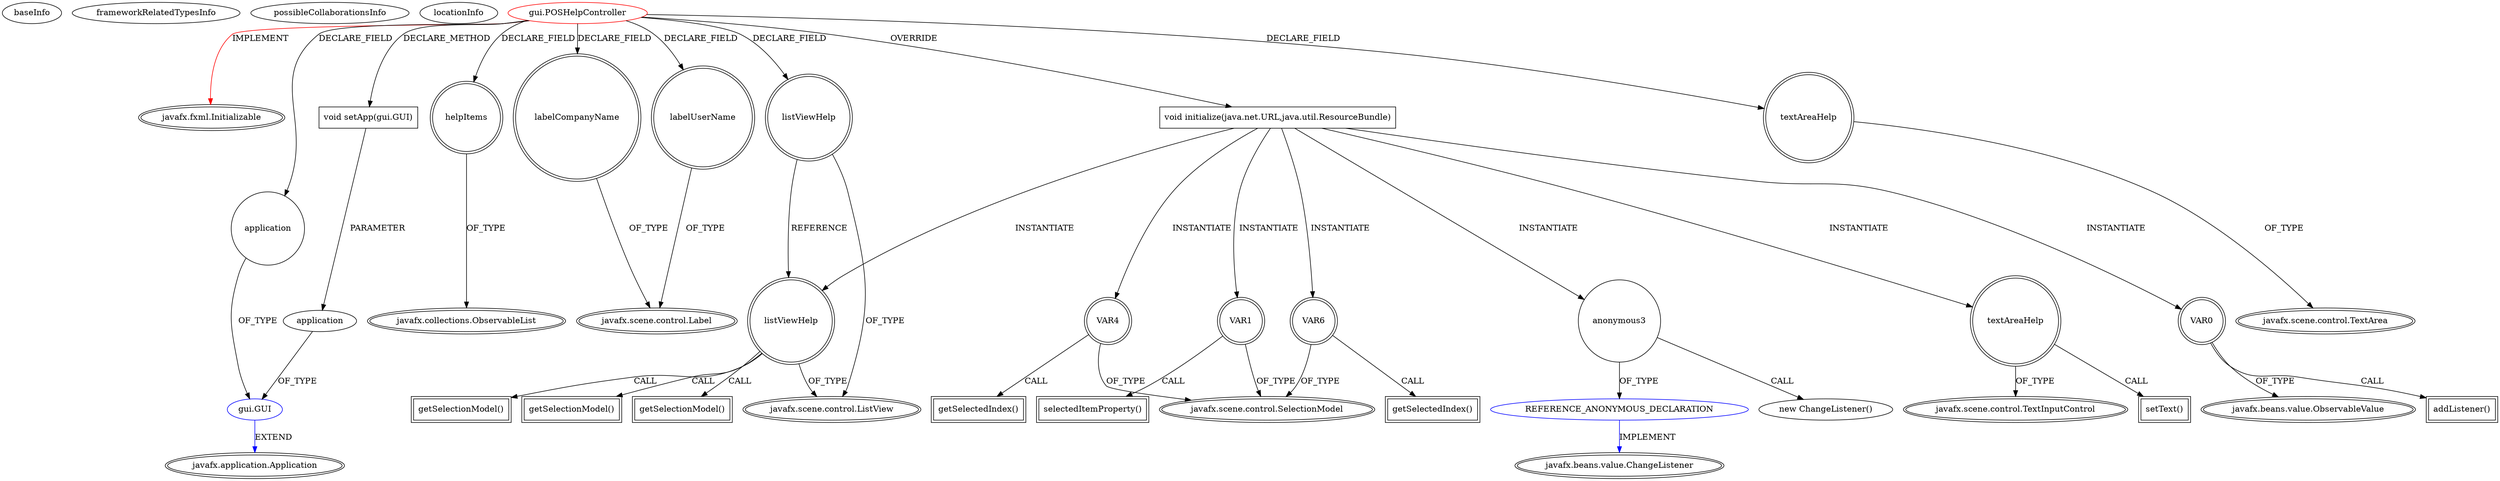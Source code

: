 digraph {
baseInfo[graphId=2211,category="extension_graph",isAnonymous=false,possibleRelation=true]
frameworkRelatedTypesInfo[0="javafx.fxml.Initializable"]
possibleCollaborationsInfo[0="2211~OVERRIDING_METHOD_DECLARATION-INSTANTIATION-~javafx.fxml.Initializable ~javafx.beans.value.ChangeListener ~false~true",1="2211~CLIENT_METHOD_DECLARATION-PARAMETER_DECLARATION-FIELD_DECLARATION-~javafx.fxml.Initializable ~javafx.application.Application ~false~false"]
locationInfo[projectName="bpaxson62-JavaFXPOS",filePath="/bpaxson62-JavaFXPOS/JavaFXPOS-master/src/gui/POSHelpController.java",contextSignature="POSHelpController",graphId="2211"]
0[label="gui.POSHelpController",vertexType="ROOT_CLIENT_CLASS_DECLARATION",isFrameworkType=false,color=red]
1[label="javafx.fxml.Initializable",vertexType="FRAMEWORK_INTERFACE_TYPE",isFrameworkType=true,peripheries=2]
2[label="application",vertexType="FIELD_DECLARATION",isFrameworkType=false,shape=circle]
3[label="gui.GUI",vertexType="REFERENCE_CLIENT_CLASS_DECLARATION",isFrameworkType=false,color=blue]
4[label="javafx.application.Application",vertexType="FRAMEWORK_CLASS_TYPE",isFrameworkType=true,peripheries=2]
5[label="helpItems",vertexType="FIELD_DECLARATION",isFrameworkType=true,peripheries=2,shape=circle]
6[label="javafx.collections.ObservableList",vertexType="FRAMEWORK_INTERFACE_TYPE",isFrameworkType=true,peripheries=2]
7[label="labelCompanyName",vertexType="FIELD_DECLARATION",isFrameworkType=true,peripheries=2,shape=circle]
8[label="javafx.scene.control.Label",vertexType="FRAMEWORK_CLASS_TYPE",isFrameworkType=true,peripheries=2]
9[label="labelUserName",vertexType="FIELD_DECLARATION",isFrameworkType=true,peripheries=2,shape=circle]
11[label="listViewHelp",vertexType="FIELD_DECLARATION",isFrameworkType=true,peripheries=2,shape=circle]
12[label="javafx.scene.control.ListView",vertexType="FRAMEWORK_CLASS_TYPE",isFrameworkType=true,peripheries=2]
13[label="textAreaHelp",vertexType="FIELD_DECLARATION",isFrameworkType=true,peripheries=2,shape=circle]
14[label="javafx.scene.control.TextArea",vertexType="FRAMEWORK_CLASS_TYPE",isFrameworkType=true,peripheries=2]
15[label="void initialize(java.net.URL,java.util.ResourceBundle)",vertexType="OVERRIDING_METHOD_DECLARATION",isFrameworkType=false,shape=box]
16[label="VAR0",vertexType="VARIABLE_EXPRESION",isFrameworkType=true,peripheries=2,shape=circle]
18[label="javafx.beans.value.ObservableValue",vertexType="FRAMEWORK_INTERFACE_TYPE",isFrameworkType=true,peripheries=2]
17[label="addListener()",vertexType="INSIDE_CALL",isFrameworkType=true,peripheries=2,shape=box]
19[label="VAR1",vertexType="VARIABLE_EXPRESION",isFrameworkType=true,peripheries=2,shape=circle]
21[label="javafx.scene.control.SelectionModel",vertexType="FRAMEWORK_CLASS_TYPE",isFrameworkType=true,peripheries=2]
20[label="selectedItemProperty()",vertexType="INSIDE_CALL",isFrameworkType=true,peripheries=2,shape=box]
22[label="listViewHelp",vertexType="VARIABLE_EXPRESION",isFrameworkType=true,peripheries=2,shape=circle]
23[label="getSelectionModel()",vertexType="INSIDE_CALL",isFrameworkType=true,peripheries=2,shape=box]
26[label="anonymous3",vertexType="VARIABLE_EXPRESION",isFrameworkType=false,shape=circle]
27[label="REFERENCE_ANONYMOUS_DECLARATION",vertexType="REFERENCE_ANONYMOUS_DECLARATION",isFrameworkType=false,color=blue]
28[label="javafx.beans.value.ChangeListener",vertexType="FRAMEWORK_INTERFACE_TYPE",isFrameworkType=true,peripheries=2]
25[label="new ChangeListener()",vertexType="CONSTRUCTOR_CALL",isFrameworkType=false]
29[label="VAR4",vertexType="VARIABLE_EXPRESION",isFrameworkType=true,peripheries=2,shape=circle]
30[label="getSelectedIndex()",vertexType="INSIDE_CALL",isFrameworkType=true,peripheries=2,shape=box]
33[label="getSelectionModel()",vertexType="INSIDE_CALL",isFrameworkType=true,peripheries=2,shape=box]
34[label="VAR6",vertexType="VARIABLE_EXPRESION",isFrameworkType=true,peripheries=2,shape=circle]
35[label="getSelectedIndex()",vertexType="INSIDE_CALL",isFrameworkType=true,peripheries=2,shape=box]
38[label="getSelectionModel()",vertexType="INSIDE_CALL",isFrameworkType=true,peripheries=2,shape=box]
39[label="textAreaHelp",vertexType="VARIABLE_EXPRESION",isFrameworkType=true,peripheries=2,shape=circle]
41[label="javafx.scene.control.TextInputControl",vertexType="FRAMEWORK_CLASS_TYPE",isFrameworkType=true,peripheries=2]
40[label="setText()",vertexType="INSIDE_CALL",isFrameworkType=true,peripheries=2,shape=box]
42[label="void setApp(gui.GUI)",vertexType="CLIENT_METHOD_DECLARATION",isFrameworkType=false,shape=box]
43[label="application",vertexType="PARAMETER_DECLARATION",isFrameworkType=false]
0->1[label="IMPLEMENT",color=red]
0->2[label="DECLARE_FIELD"]
3->4[label="EXTEND",color=blue]
2->3[label="OF_TYPE"]
0->5[label="DECLARE_FIELD"]
5->6[label="OF_TYPE"]
0->7[label="DECLARE_FIELD"]
7->8[label="OF_TYPE"]
0->9[label="DECLARE_FIELD"]
9->8[label="OF_TYPE"]
0->11[label="DECLARE_FIELD"]
11->12[label="OF_TYPE"]
0->13[label="DECLARE_FIELD"]
13->14[label="OF_TYPE"]
0->15[label="OVERRIDE"]
15->16[label="INSTANTIATE"]
16->18[label="OF_TYPE"]
16->17[label="CALL"]
15->19[label="INSTANTIATE"]
19->21[label="OF_TYPE"]
19->20[label="CALL"]
15->22[label="INSTANTIATE"]
11->22[label="REFERENCE"]
22->12[label="OF_TYPE"]
22->23[label="CALL"]
15->26[label="INSTANTIATE"]
27->28[label="IMPLEMENT",color=blue]
26->27[label="OF_TYPE"]
26->25[label="CALL"]
15->29[label="INSTANTIATE"]
29->21[label="OF_TYPE"]
29->30[label="CALL"]
22->33[label="CALL"]
15->34[label="INSTANTIATE"]
34->21[label="OF_TYPE"]
34->35[label="CALL"]
22->38[label="CALL"]
15->39[label="INSTANTIATE"]
39->41[label="OF_TYPE"]
39->40[label="CALL"]
0->42[label="DECLARE_METHOD"]
43->3[label="OF_TYPE"]
42->43[label="PARAMETER"]
}
